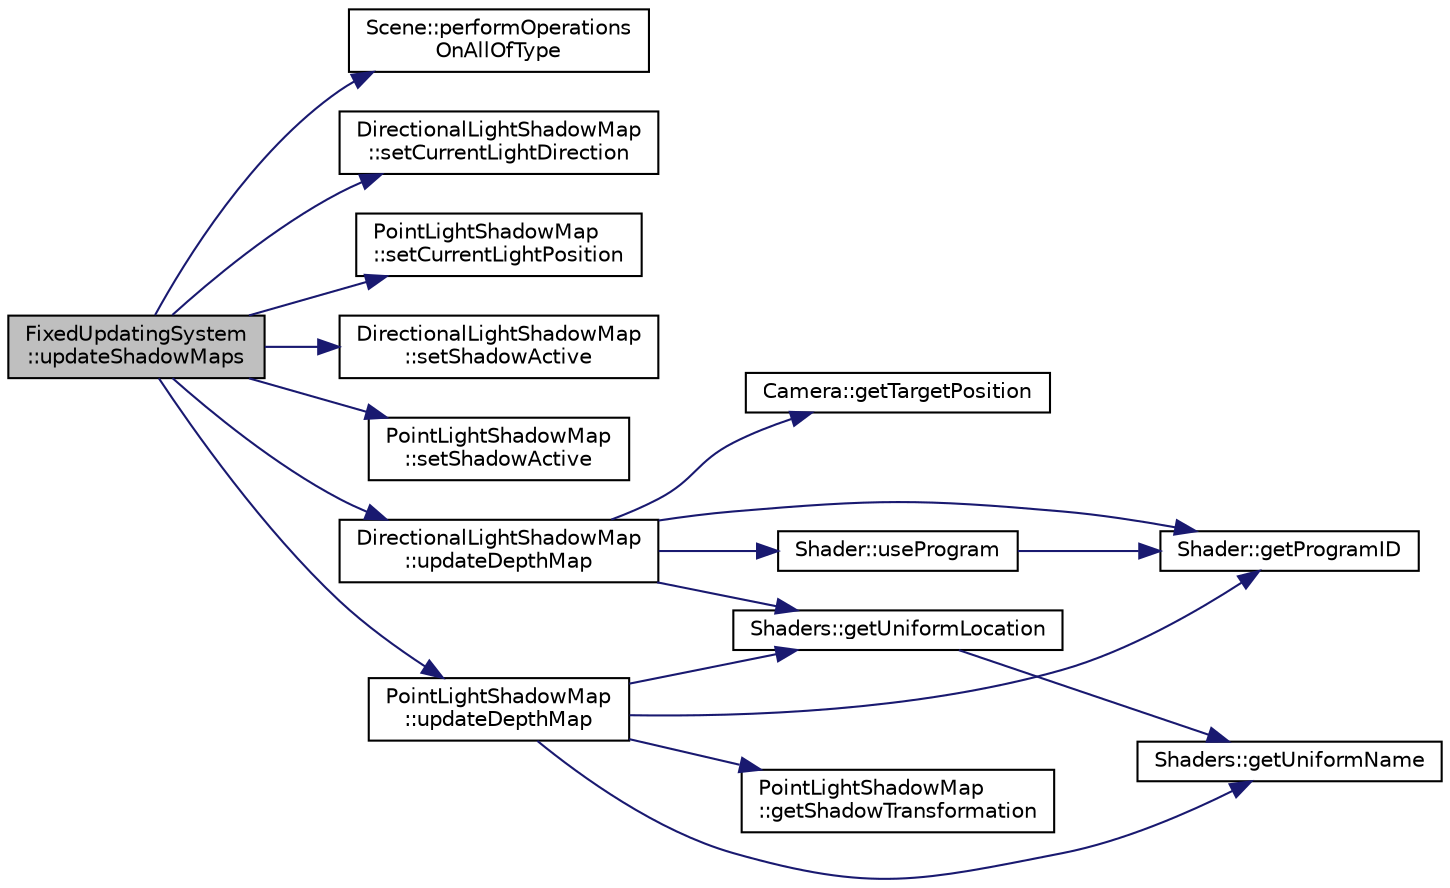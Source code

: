 digraph "FixedUpdatingSystem::updateShadowMaps"
{
 // INTERACTIVE_SVG=YES
 // LATEX_PDF_SIZE
  edge [fontname="Helvetica",fontsize="10",labelfontname="Helvetica",labelfontsize="10"];
  node [fontname="Helvetica",fontsize="10",shape=record];
  rankdir="LR";
  Node1 [label="FixedUpdatingSystem\l::updateShadowMaps",height=0.2,width=0.4,color="black", fillcolor="grey75", style="filled", fontcolor="black",tooltip=" "];
  Node1 -> Node2 [color="midnightblue",fontsize="10",style="solid",fontname="Helvetica"];
  Node2 [label="Scene::performOperations\lOnAllOfType",height=0.2,width=0.4,color="black", fillcolor="white", style="filled",URL="$d6/db5/class_scene.html#a64a315709f007c74792e98eef66c69df",tooltip=" "];
  Node1 -> Node3 [color="midnightblue",fontsize="10",style="solid",fontname="Helvetica"];
  Node3 [label="DirectionalLightShadowMap\l::setCurrentLightDirection",height=0.2,width=0.4,color="black", fillcolor="white", style="filled",URL="$dc/d22/class_directional_light_shadow_map.html#abc10f5a7c53fb9dae97d638da6689af9",tooltip=" "];
  Node1 -> Node4 [color="midnightblue",fontsize="10",style="solid",fontname="Helvetica"];
  Node4 [label="PointLightShadowMap\l::setCurrentLightPosition",height=0.2,width=0.4,color="black", fillcolor="white", style="filled",URL="$d1/d18/class_point_light_shadow_map.html#aeefecae901589fd16a0f44a0535e9c8a",tooltip=" "];
  Node1 -> Node5 [color="midnightblue",fontsize="10",style="solid",fontname="Helvetica"];
  Node5 [label="DirectionalLightShadowMap\l::setShadowActive",height=0.2,width=0.4,color="black", fillcolor="white", style="filled",URL="$dc/d22/class_directional_light_shadow_map.html#afe5fd656210e5badb02dab921a4ccd2a",tooltip=" "];
  Node1 -> Node6 [color="midnightblue",fontsize="10",style="solid",fontname="Helvetica"];
  Node6 [label="PointLightShadowMap\l::setShadowActive",height=0.2,width=0.4,color="black", fillcolor="white", style="filled",URL="$d1/d18/class_point_light_shadow_map.html#aa4a6707923f66d71abb06881dd6df07e",tooltip=" "];
  Node1 -> Node7 [color="midnightblue",fontsize="10",style="solid",fontname="Helvetica"];
  Node7 [label="DirectionalLightShadowMap\l::updateDepthMap",height=0.2,width=0.4,color="black", fillcolor="white", style="filled",URL="$dc/d22/class_directional_light_shadow_map.html#a8e8f3d1826214640802cdbf827434afd",tooltip=" "];
  Node7 -> Node8 [color="midnightblue",fontsize="10",style="solid",fontname="Helvetica"];
  Node8 [label="Shader::getProgramID",height=0.2,width=0.4,color="black", fillcolor="white", style="filled",URL="$d1/d51/class_shader.html#a240b7ecb19883fa340489840733eae6d",tooltip=" "];
  Node7 -> Node9 [color="midnightblue",fontsize="10",style="solid",fontname="Helvetica"];
  Node9 [label="Camera::getTargetPosition",height=0.2,width=0.4,color="black", fillcolor="white", style="filled",URL="$da/dbb/class_camera.html#a011e13699ee70d277ceadd9a4e99f3dd",tooltip=" "];
  Node7 -> Node10 [color="midnightblue",fontsize="10",style="solid",fontname="Helvetica"];
  Node10 [label="Shaders::getUniformLocation",height=0.2,width=0.4,color="black", fillcolor="white", style="filled",URL="$d7/da2/namespace_shaders.html#aaa649eb98b860170946f582b8e93c12d",tooltip=" "];
  Node10 -> Node11 [color="midnightblue",fontsize="10",style="solid",fontname="Helvetica"];
  Node11 [label="Shaders::getUniformName",height=0.2,width=0.4,color="black", fillcolor="white", style="filled",URL="$d7/da2/namespace_shaders.html#a25a80e81a8051ed31ecab4ed167b0be8",tooltip=" "];
  Node7 -> Node12 [color="midnightblue",fontsize="10",style="solid",fontname="Helvetica"];
  Node12 [label="Shader::useProgram",height=0.2,width=0.4,color="black", fillcolor="white", style="filled",URL="$d1/d51/class_shader.html#a78dd190177e9d0062d150da522ab3125",tooltip=" "];
  Node12 -> Node8 [color="midnightblue",fontsize="10",style="solid",fontname="Helvetica"];
  Node1 -> Node13 [color="midnightblue",fontsize="10",style="solid",fontname="Helvetica"];
  Node13 [label="PointLightShadowMap\l::updateDepthMap",height=0.2,width=0.4,color="black", fillcolor="white", style="filled",URL="$d1/d18/class_point_light_shadow_map.html#af157b256b6eabd8626fa3875ed48872b",tooltip=" "];
  Node13 -> Node8 [color="midnightblue",fontsize="10",style="solid",fontname="Helvetica"];
  Node13 -> Node14 [color="midnightblue",fontsize="10",style="solid",fontname="Helvetica"];
  Node14 [label="PointLightShadowMap\l::getShadowTransformation",height=0.2,width=0.4,color="black", fillcolor="white", style="filled",URL="$d1/d18/class_point_light_shadow_map.html#aa9486827e1af7562c77aa1ca19b3222a",tooltip=" "];
  Node13 -> Node10 [color="midnightblue",fontsize="10",style="solid",fontname="Helvetica"];
  Node13 -> Node11 [color="midnightblue",fontsize="10",style="solid",fontname="Helvetica"];
}
